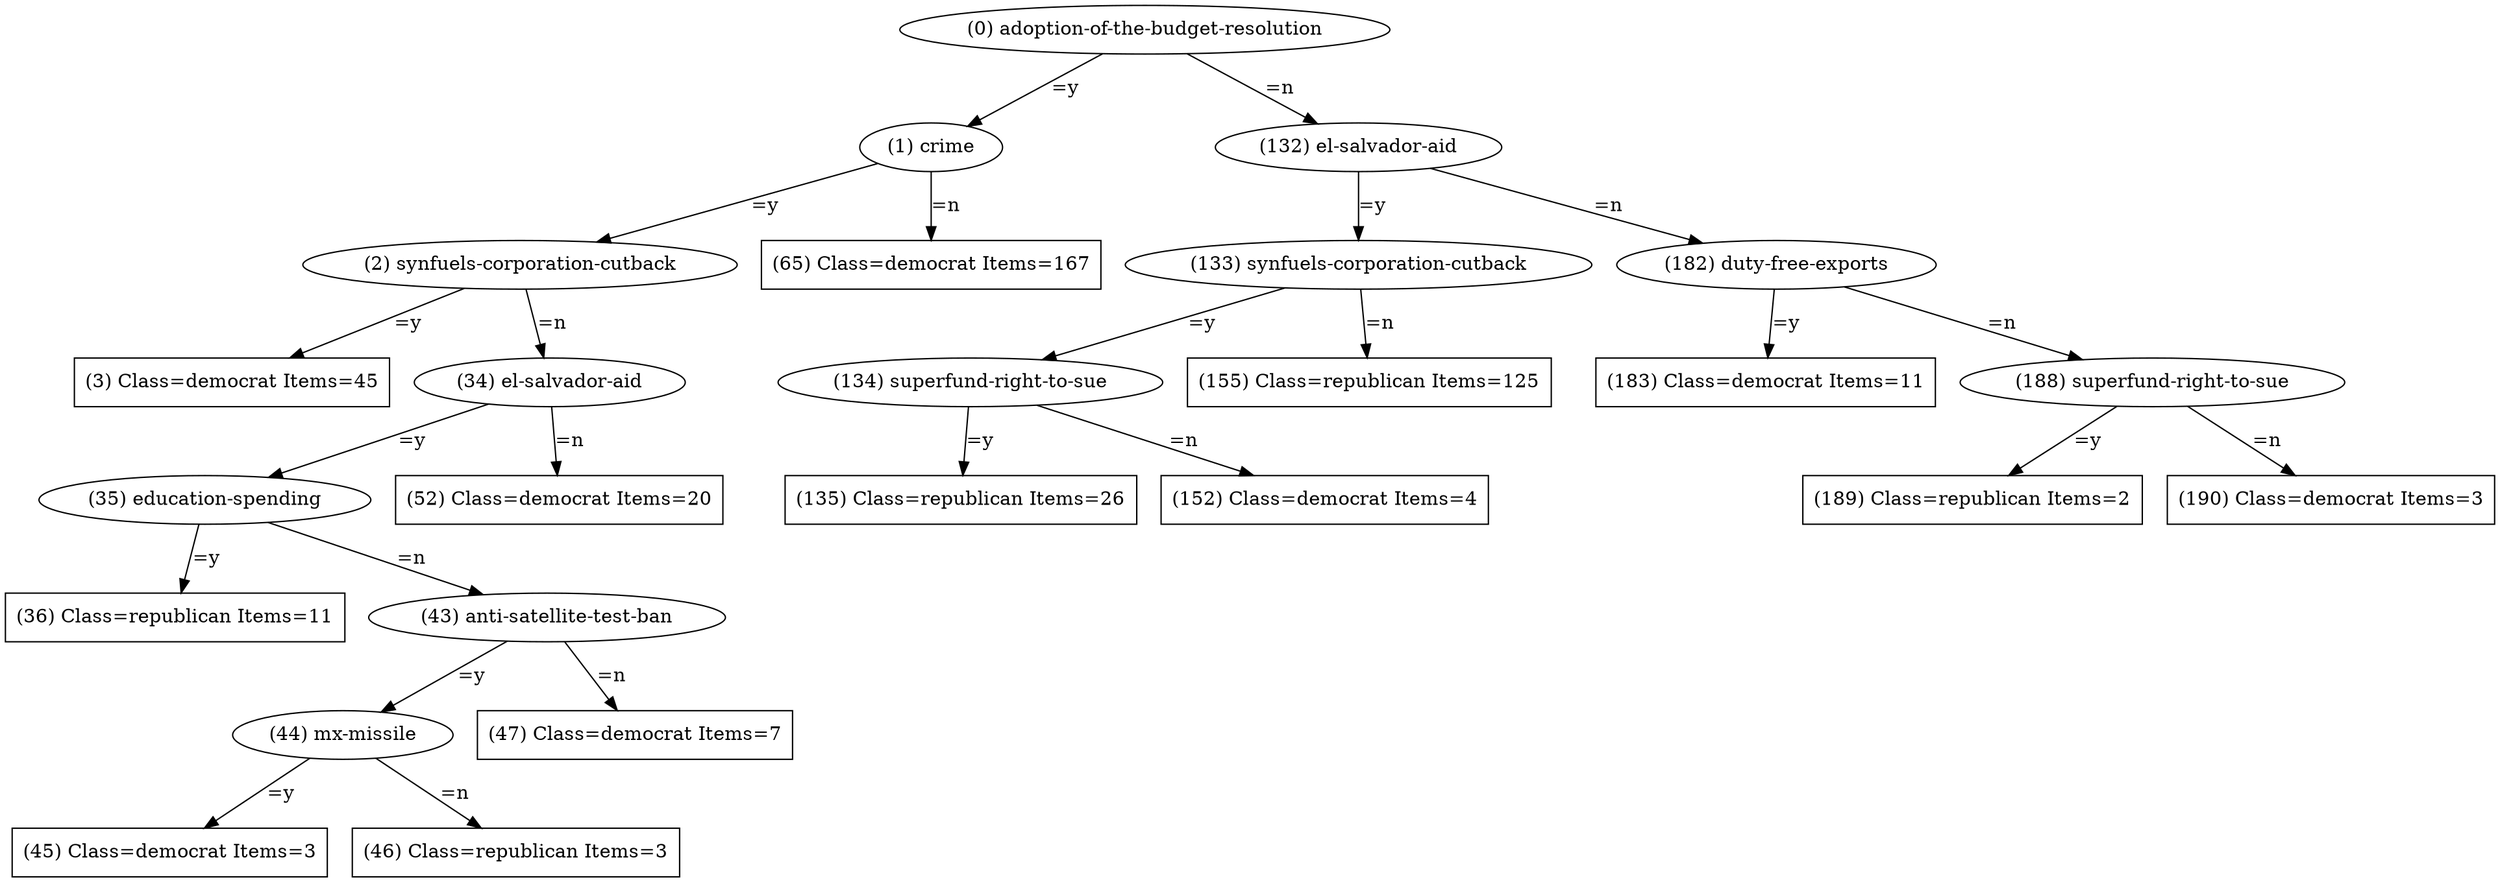 digraph 0 {
    node [shape=ellipse]
    node [shape=ellipse]
    "(0) adoption-of-the-budget-resolution" -> "(1) crime" [label="=y"]
    node [shape=ellipse]
    "(0) adoption-of-the-budget-resolution" -> "(132) el-salvador-aid" [label="=n"]
    node [shape=ellipse]
    "(1) crime" -> "(2) synfuels-corporation-cutback" [label="=y"]
    node [shape=box]
    "(1) crime" -> "(65) Class=democrat Items=167" [label="=n"]
    node [shape=box]
    "(2) synfuels-corporation-cutback" -> "(3) Class=democrat Items=45" [label="=y"]
    node [shape=ellipse]
    "(2) synfuels-corporation-cutback" -> "(34) el-salvador-aid" [label="=n"]
    node [shape=ellipse]
    "(34) el-salvador-aid" -> "(35) education-spending" [label="=y"]
    node [shape=box]
    "(34) el-salvador-aid" -> "(52) Class=democrat Items=20" [label="=n"]
    node [shape=box]
    "(35) education-spending" -> "(36) Class=republican Items=11" [label="=y"]
    node [shape=ellipse]
    "(35) education-spending" -> "(43) anti-satellite-test-ban" [label="=n"]
    node [shape=ellipse]
    "(43) anti-satellite-test-ban" -> "(44) mx-missile" [label="=y"]
    node [shape=box]
    "(43) anti-satellite-test-ban" -> "(47) Class=democrat Items=7" [label="=n"]
    node [shape=box]
    "(44) mx-missile" -> "(45) Class=democrat Items=3" [label="=y"]
    node [shape=box]
    "(44) mx-missile" -> "(46) Class=republican Items=3" [label="=n"]
    node [shape=ellipse]
    "(132) el-salvador-aid" -> "(133) synfuels-corporation-cutback" [label="=y"]
    node [shape=ellipse]
    "(132) el-salvador-aid" -> "(182) duty-free-exports" [label="=n"]
    node [shape=ellipse]
    "(133) synfuels-corporation-cutback" -> "(134) superfund-right-to-sue" [label="=y"]
    node [shape=box]
    "(133) synfuels-corporation-cutback" -> "(155) Class=republican Items=125" [label="=n"]
    node [shape=box]
    "(134) superfund-right-to-sue" -> "(135) Class=republican Items=26" [label="=y"]
    node [shape=box]
    "(134) superfund-right-to-sue" -> "(152) Class=democrat Items=4" [label="=n"]
    node [shape=box]
    "(182) duty-free-exports" -> "(183) Class=democrat Items=11" [label="=y"]
    node [shape=ellipse]
    "(182) duty-free-exports" -> "(188) superfund-right-to-sue" [label="=n"]
    node [shape=box]
    "(188) superfund-right-to-sue" -> "(189) Class=republican Items=2" [label="=y"]
    node [shape=box]
    "(188) superfund-right-to-sue" -> "(190) Class=democrat Items=3" [label="=n"]
}
